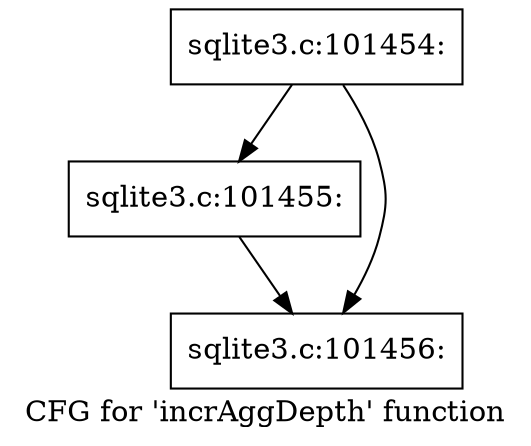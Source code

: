digraph "CFG for 'incrAggDepth' function" {
	label="CFG for 'incrAggDepth' function";

	Node0x55c0f5edf1c0 [shape=record,label="{sqlite3.c:101454:}"];
	Node0x55c0f5edf1c0 -> Node0x55c0f8eb6e80;
	Node0x55c0f5edf1c0 -> Node0x55c0f8eb6ed0;
	Node0x55c0f8eb6e80 [shape=record,label="{sqlite3.c:101455:}"];
	Node0x55c0f8eb6e80 -> Node0x55c0f8eb6ed0;
	Node0x55c0f8eb6ed0 [shape=record,label="{sqlite3.c:101456:}"];
}
